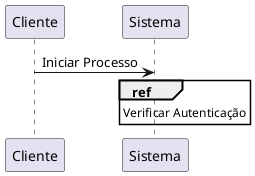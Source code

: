 @startuml Reference.Sequence
participant Cliente
participant Sistema

Cliente -> Sistema: Iniciar Processo

ref over Sistema : Verificar Autenticação
@enduml
